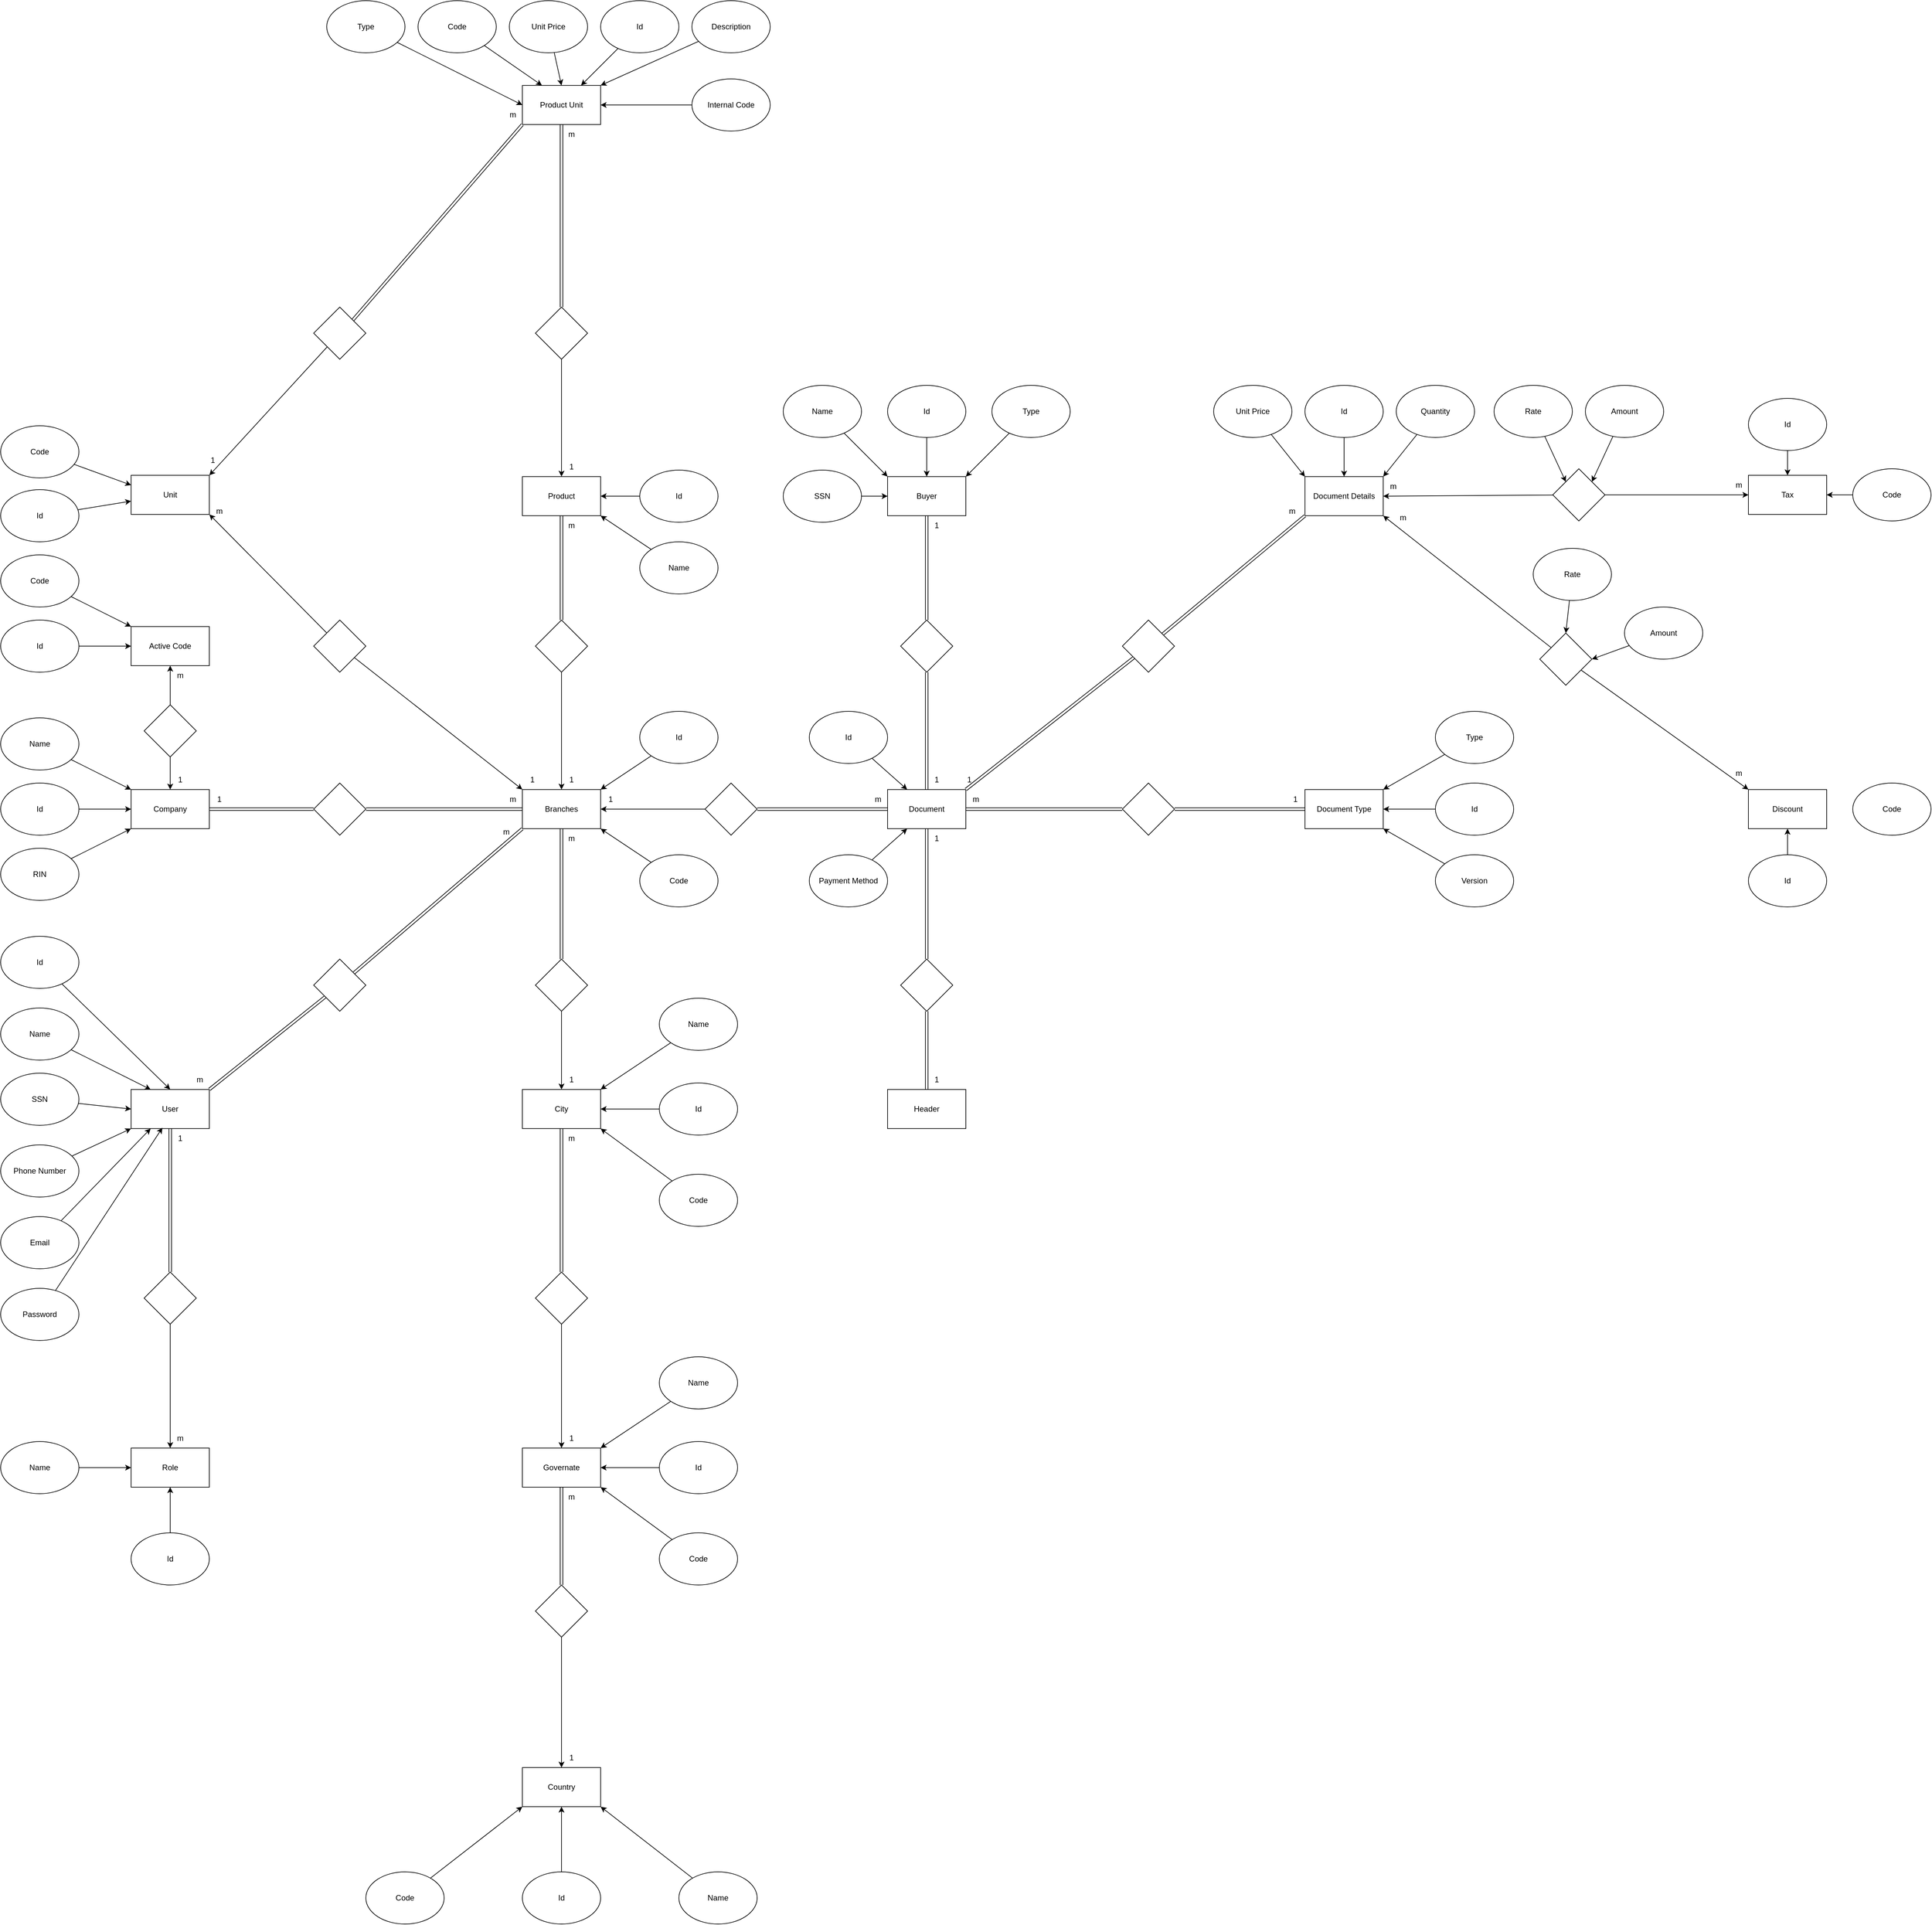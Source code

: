 <mxfile>
    <diagram id="p8Z6OzjIOa2vaRsuv6lD" name="Page-1">
        <mxGraphModel dx="4205" dy="2508" grid="1" gridSize="10" guides="1" tooltips="1" connect="1" arrows="1" fold="1" page="1" pageScale="1" pageWidth="850" pageHeight="1100" background="#FFFFFF" math="0" shadow="0">
            <root>
                <mxCell id="0"/>
                <mxCell id="1" parent="0"/>
                <mxCell id="2" value="Company" style="rounded=0;whiteSpace=wrap;html=1;" parent="1" vertex="1">
                    <mxGeometry x="-760" y="180" width="120" height="60" as="geometry"/>
                </mxCell>
                <mxCell id="4" value="User" style="rounded=0;whiteSpace=wrap;html=1;" parent="1" vertex="1">
                    <mxGeometry x="-760" y="640" width="120" height="60" as="geometry"/>
                </mxCell>
                <mxCell id="5" value="Role" style="rounded=0;whiteSpace=wrap;html=1;" parent="1" vertex="1">
                    <mxGeometry x="-760" y="1190" width="120" height="60" as="geometry"/>
                </mxCell>
                <mxCell id="6" value="Branches" style="rounded=0;whiteSpace=wrap;html=1;" parent="1" vertex="1">
                    <mxGeometry x="-160" y="180" width="120" height="60" as="geometry"/>
                </mxCell>
                <mxCell id="7" value="Country" style="rounded=0;whiteSpace=wrap;html=1;" parent="1" vertex="1">
                    <mxGeometry x="-160" y="1680" width="120" height="60" as="geometry"/>
                </mxCell>
                <mxCell id="8" value="Governate" style="rounded=0;whiteSpace=wrap;html=1;" parent="1" vertex="1">
                    <mxGeometry x="-160" y="1190" width="120" height="60" as="geometry"/>
                </mxCell>
                <mxCell id="9" value="City" style="rounded=0;whiteSpace=wrap;html=1;" parent="1" vertex="1">
                    <mxGeometry x="-160" y="640" width="120" height="60" as="geometry"/>
                </mxCell>
                <mxCell id="11" value="Document Type" style="rounded=0;whiteSpace=wrap;html=1;" parent="1" vertex="1">
                    <mxGeometry x="1040" y="180" width="120" height="60" as="geometry"/>
                </mxCell>
                <mxCell id="13" value="Header" style="rounded=0;whiteSpace=wrap;html=1;" parent="1" vertex="1">
                    <mxGeometry x="400" y="640" width="120" height="60" as="geometry"/>
                </mxCell>
                <mxCell id="15" value="Document" style="rounded=0;whiteSpace=wrap;html=1;" parent="1" vertex="1">
                    <mxGeometry x="400" y="180" width="120" height="60" as="geometry"/>
                </mxCell>
                <mxCell id="16" value="Buyer" style="rounded=0;whiteSpace=wrap;html=1;" parent="1" vertex="1">
                    <mxGeometry x="400" y="-300" width="120" height="60" as="geometry"/>
                </mxCell>
                <mxCell id="17" value="Product" style="rounded=0;whiteSpace=wrap;html=1;" parent="1" vertex="1">
                    <mxGeometry x="-160" y="-300" width="120" height="60" as="geometry"/>
                </mxCell>
                <mxCell id="18" value="Product Unit" style="rounded=0;whiteSpace=wrap;html=1;" parent="1" vertex="1">
                    <mxGeometry x="-160" y="-900" width="120" height="60" as="geometry"/>
                </mxCell>
                <mxCell id="19" value="Unit" style="rounded=0;whiteSpace=wrap;html=1;" parent="1" vertex="1">
                    <mxGeometry x="-760" y="-302" width="120" height="60" as="geometry"/>
                </mxCell>
                <mxCell id="20" value="Document Details" style="rounded=0;whiteSpace=wrap;html=1;" parent="1" vertex="1">
                    <mxGeometry x="1040" y="-300" width="120" height="60" as="geometry"/>
                </mxCell>
                <mxCell id="29" value="" style="edgeStyle=none;html=1;shape=link;" parent="1" source="23" target="6" edge="1">
                    <mxGeometry relative="1" as="geometry"/>
                </mxCell>
                <mxCell id="30" value="" style="edgeStyle=none;html=1;" parent="1" source="23" target="9" edge="1">
                    <mxGeometry relative="1" as="geometry"/>
                </mxCell>
                <mxCell id="23" value="" style="rhombus;whiteSpace=wrap;html=1;" parent="1" vertex="1">
                    <mxGeometry x="-140" y="440" width="80" height="80" as="geometry"/>
                </mxCell>
                <mxCell id="32" value="" style="edgeStyle=none;html=1;shape=link;" parent="1" source="31" target="9" edge="1">
                    <mxGeometry relative="1" as="geometry"/>
                </mxCell>
                <mxCell id="33" value="" style="edgeStyle=none;html=1;" parent="1" source="31" target="8" edge="1">
                    <mxGeometry relative="1" as="geometry"/>
                </mxCell>
                <mxCell id="31" value="" style="rhombus;whiteSpace=wrap;html=1;" parent="1" vertex="1">
                    <mxGeometry x="-140" y="920" width="80" height="80" as="geometry"/>
                </mxCell>
                <mxCell id="35" value="" style="edgeStyle=none;html=1;shape=link;" parent="1" source="34" target="8" edge="1">
                    <mxGeometry relative="1" as="geometry"/>
                </mxCell>
                <mxCell id="36" value="" style="edgeStyle=none;html=1;" parent="1" source="34" target="7" edge="1">
                    <mxGeometry relative="1" as="geometry"/>
                </mxCell>
                <mxCell id="34" value="" style="rhombus;whiteSpace=wrap;html=1;" parent="1" vertex="1">
                    <mxGeometry x="-140" y="1400" width="80" height="80" as="geometry"/>
                </mxCell>
                <mxCell id="38" value="" style="edgeStyle=none;html=1;shape=link;" parent="1" source="37" target="18" edge="1">
                    <mxGeometry relative="1" as="geometry"/>
                </mxCell>
                <mxCell id="39" value="" style="edgeStyle=none;html=1;" parent="1" source="37" target="17" edge="1">
                    <mxGeometry relative="1" as="geometry"/>
                </mxCell>
                <mxCell id="37" value="" style="rhombus;whiteSpace=wrap;html=1;" parent="1" vertex="1">
                    <mxGeometry x="-140" y="-560" width="80" height="80" as="geometry"/>
                </mxCell>
                <mxCell id="41" value="" style="edgeStyle=none;html=1;shape=link;" parent="1" source="40" target="17" edge="1">
                    <mxGeometry relative="1" as="geometry"/>
                </mxCell>
                <mxCell id="42" value="" style="edgeStyle=none;html=1;" parent="1" source="40" target="6" edge="1">
                    <mxGeometry relative="1" as="geometry"/>
                </mxCell>
                <mxCell id="40" value="" style="rhombus;whiteSpace=wrap;html=1;" parent="1" vertex="1">
                    <mxGeometry x="-140" y="-80" width="80" height="80" as="geometry"/>
                </mxCell>
                <mxCell id="44" value="" style="edgeStyle=none;html=1;shape=link;" parent="1" source="43" target="15" edge="1">
                    <mxGeometry relative="1" as="geometry"/>
                </mxCell>
                <mxCell id="45" value="" style="edgeStyle=none;html=1;" parent="1" source="43" target="6" edge="1">
                    <mxGeometry relative="1" as="geometry"/>
                </mxCell>
                <mxCell id="43" value="" style="rhombus;whiteSpace=wrap;html=1;" parent="1" vertex="1">
                    <mxGeometry x="120" y="170" width="80" height="80" as="geometry"/>
                </mxCell>
                <mxCell id="47" value="" style="edgeStyle=none;html=1;shape=link;" parent="1" source="46" target="11" edge="1">
                    <mxGeometry relative="1" as="geometry"/>
                </mxCell>
                <mxCell id="48" value="" style="edgeStyle=none;html=1;shape=link;" parent="1" source="46" target="15" edge="1">
                    <mxGeometry relative="1" as="geometry"/>
                </mxCell>
                <mxCell id="46" value="" style="rhombus;whiteSpace=wrap;html=1;" parent="1" vertex="1">
                    <mxGeometry x="760" y="170" width="80" height="80" as="geometry"/>
                </mxCell>
                <mxCell id="50" value="" style="edgeStyle=none;html=1;shape=link;" parent="1" source="49" target="6" edge="1">
                    <mxGeometry relative="1" as="geometry"/>
                </mxCell>
                <mxCell id="51" value="" style="edgeStyle=none;html=1;shape=link;" parent="1" source="49" target="2" edge="1">
                    <mxGeometry relative="1" as="geometry"/>
                </mxCell>
                <mxCell id="49" value="" style="rhombus;whiteSpace=wrap;html=1;" parent="1" vertex="1">
                    <mxGeometry x="-480" y="170" width="80" height="80" as="geometry"/>
                </mxCell>
                <mxCell id="53" style="edgeStyle=none;html=1;entryX=0;entryY=1;entryDx=0;entryDy=0;shape=link;" parent="1" source="52" target="6" edge="1">
                    <mxGeometry relative="1" as="geometry"/>
                </mxCell>
                <mxCell id="54" style="edgeStyle=none;html=1;entryX=1;entryY=0;entryDx=0;entryDy=0;shape=link;" parent="1" source="52" target="4" edge="1">
                    <mxGeometry relative="1" as="geometry"/>
                </mxCell>
                <mxCell id="52" value="" style="rhombus;whiteSpace=wrap;html=1;" parent="1" vertex="1">
                    <mxGeometry x="-480" y="440" width="80" height="80" as="geometry"/>
                </mxCell>
                <mxCell id="56" value="" style="edgeStyle=none;html=1;shape=link;" parent="1" source="55" target="4" edge="1">
                    <mxGeometry relative="1" as="geometry"/>
                </mxCell>
                <mxCell id="57" value="" style="edgeStyle=none;html=1;" parent="1" source="55" target="5" edge="1">
                    <mxGeometry relative="1" as="geometry"/>
                </mxCell>
                <mxCell id="55" value="" style="rhombus;whiteSpace=wrap;html=1;" parent="1" vertex="1">
                    <mxGeometry x="-740" y="920" width="80" height="80" as="geometry"/>
                </mxCell>
                <mxCell id="59" value="" style="edgeStyle=none;html=1;shape=link;" parent="1" source="58" target="16" edge="1">
                    <mxGeometry relative="1" as="geometry"/>
                </mxCell>
                <mxCell id="60" value="" style="edgeStyle=none;html=1;shape=link;" parent="1" source="58" target="15" edge="1">
                    <mxGeometry relative="1" as="geometry"/>
                </mxCell>
                <mxCell id="58" value="" style="rhombus;whiteSpace=wrap;html=1;" parent="1" vertex="1">
                    <mxGeometry x="420" y="-80" width="80" height="80" as="geometry"/>
                </mxCell>
                <mxCell id="62" value="" style="edgeStyle=none;html=1;shape=link;" parent="1" source="61" target="15" edge="1">
                    <mxGeometry relative="1" as="geometry"/>
                </mxCell>
                <mxCell id="63" value="" style="edgeStyle=none;html=1;shape=link;" parent="1" source="61" target="13" edge="1">
                    <mxGeometry relative="1" as="geometry"/>
                </mxCell>
                <mxCell id="61" value="" style="rhombus;whiteSpace=wrap;html=1;" parent="1" vertex="1">
                    <mxGeometry x="420" y="440" width="80" height="80" as="geometry"/>
                </mxCell>
                <mxCell id="65" style="edgeStyle=none;html=1;entryX=1;entryY=0;entryDx=0;entryDy=0;shape=link;" parent="1" source="64" target="15" edge="1">
                    <mxGeometry relative="1" as="geometry"/>
                </mxCell>
                <mxCell id="66" style="edgeStyle=none;html=1;entryX=0;entryY=1;entryDx=0;entryDy=0;shape=link;" parent="1" source="64" target="20" edge="1">
                    <mxGeometry relative="1" as="geometry"/>
                </mxCell>
                <mxCell id="64" value="" style="rhombus;whiteSpace=wrap;html=1;" parent="1" vertex="1">
                    <mxGeometry x="760" y="-80" width="80" height="80" as="geometry"/>
                </mxCell>
                <mxCell id="69" style="edgeStyle=none;html=1;entryX=1;entryY=1;entryDx=0;entryDy=0;" parent="1" source="68" target="19" edge="1">
                    <mxGeometry relative="1" as="geometry"/>
                </mxCell>
                <mxCell id="70" style="edgeStyle=none;html=1;entryX=0;entryY=0;entryDx=0;entryDy=0;" parent="1" source="68" target="6" edge="1">
                    <mxGeometry relative="1" as="geometry"/>
                </mxCell>
                <mxCell id="68" value="" style="rhombus;whiteSpace=wrap;html=1;" parent="1" vertex="1">
                    <mxGeometry x="-480" y="-80" width="80" height="80" as="geometry"/>
                </mxCell>
                <mxCell id="71" value="1" style="text;html=1;align=center;verticalAlign=middle;resizable=0;points=[];autosize=1;strokeColor=none;fillColor=none;" parent="1" vertex="1">
                    <mxGeometry x="-640" y="180" width="30" height="30" as="geometry"/>
                </mxCell>
                <mxCell id="72" value="m" style="text;html=1;align=center;verticalAlign=middle;resizable=0;points=[];autosize=1;strokeColor=none;fillColor=none;" parent="1" vertex="1">
                    <mxGeometry x="-190" y="180" width="30" height="30" as="geometry"/>
                </mxCell>
                <mxCell id="73" value="1" style="text;html=1;align=center;verticalAlign=middle;resizable=0;points=[];autosize=1;strokeColor=none;fillColor=none;" parent="1" vertex="1">
                    <mxGeometry x="-160" y="150" width="30" height="30" as="geometry"/>
                </mxCell>
                <mxCell id="74" value="m" style="text;html=1;align=center;verticalAlign=middle;resizable=0;points=[];autosize=1;strokeColor=none;fillColor=none;" parent="1" vertex="1">
                    <mxGeometry x="-640" y="-262" width="30" height="30" as="geometry"/>
                </mxCell>
                <mxCell id="76" value="" style="edgeStyle=none;html=1;exitX=1;exitY=0;exitDx=0;exitDy=0;shape=link;entryX=0;entryY=1;entryDx=0;entryDy=0;" parent="1" source="75" target="18" edge="1">
                    <mxGeometry relative="1" as="geometry">
                        <mxPoint x="-220" y="-270" as="sourcePoint"/>
                    </mxGeometry>
                </mxCell>
                <mxCell id="77" value="" style="edgeStyle=none;html=1;entryX=1;entryY=0;entryDx=0;entryDy=0;" parent="1" source="75" target="19" edge="1">
                    <mxGeometry relative="1" as="geometry"/>
                </mxCell>
                <mxCell id="75" value="" style="rhombus;whiteSpace=wrap;html=1;" parent="1" vertex="1">
                    <mxGeometry x="-480" y="-560" width="80" height="80" as="geometry"/>
                </mxCell>
                <mxCell id="78" value="1" style="text;html=1;align=center;verticalAlign=middle;resizable=0;points=[];autosize=1;strokeColor=none;fillColor=none;" parent="1" vertex="1">
                    <mxGeometry x="-650" y="-340" width="30" height="30" as="geometry"/>
                </mxCell>
                <mxCell id="79" value="m" style="text;html=1;align=center;verticalAlign=middle;resizable=0;points=[];autosize=1;strokeColor=none;fillColor=none;" parent="1" vertex="1">
                    <mxGeometry x="-190" y="-870" width="30" height="30" as="geometry"/>
                </mxCell>
                <mxCell id="80" value="1" style="text;html=1;align=center;verticalAlign=middle;resizable=0;points=[];autosize=1;strokeColor=none;fillColor=none;" parent="1" vertex="1">
                    <mxGeometry x="-100" y="150" width="30" height="30" as="geometry"/>
                </mxCell>
                <mxCell id="81" value="m" style="text;html=1;align=center;verticalAlign=middle;resizable=0;points=[];autosize=1;strokeColor=none;fillColor=none;" parent="1" vertex="1">
                    <mxGeometry x="-100" y="-240" width="30" height="30" as="geometry"/>
                </mxCell>
                <mxCell id="82" value="1" style="text;html=1;align=center;verticalAlign=middle;resizable=0;points=[];autosize=1;strokeColor=none;fillColor=none;" parent="1" vertex="1">
                    <mxGeometry x="-100" y="-330" width="30" height="30" as="geometry"/>
                </mxCell>
                <mxCell id="83" value="m" style="text;html=1;align=center;verticalAlign=middle;resizable=0;points=[];autosize=1;strokeColor=none;fillColor=none;" parent="1" vertex="1">
                    <mxGeometry x="-100" y="-840" width="30" height="30" as="geometry"/>
                </mxCell>
                <mxCell id="84" value="1" style="text;html=1;align=center;verticalAlign=middle;resizable=0;points=[];autosize=1;strokeColor=none;fillColor=none;" parent="1" vertex="1">
                    <mxGeometry x="-40" y="180" width="30" height="30" as="geometry"/>
                </mxCell>
                <mxCell id="85" value="m" style="text;html=1;align=center;verticalAlign=middle;resizable=0;points=[];autosize=1;strokeColor=none;fillColor=none;" parent="1" vertex="1">
                    <mxGeometry x="370" y="180" width="30" height="30" as="geometry"/>
                </mxCell>
                <mxCell id="86" value="1" style="text;html=1;align=center;verticalAlign=middle;resizable=0;points=[];autosize=1;strokeColor=none;fillColor=none;" parent="1" vertex="1">
                    <mxGeometry x="460" y="-240" width="30" height="30" as="geometry"/>
                </mxCell>
                <mxCell id="87" value="1" style="text;html=1;align=center;verticalAlign=middle;resizable=0;points=[];autosize=1;strokeColor=none;fillColor=none;" parent="1" vertex="1">
                    <mxGeometry x="460" y="150" width="30" height="30" as="geometry"/>
                </mxCell>
                <mxCell id="88" value="m" style="text;html=1;align=center;verticalAlign=middle;resizable=0;points=[];autosize=1;strokeColor=none;fillColor=none;" parent="1" vertex="1">
                    <mxGeometry x="520" y="180" width="30" height="30" as="geometry"/>
                </mxCell>
                <mxCell id="89" value="1" style="text;html=1;align=center;verticalAlign=middle;resizable=0;points=[];autosize=1;strokeColor=none;fillColor=none;" parent="1" vertex="1">
                    <mxGeometry x="1010" y="180" width="30" height="30" as="geometry"/>
                </mxCell>
                <mxCell id="90" value="1" style="text;html=1;align=center;verticalAlign=middle;resizable=0;points=[];autosize=1;strokeColor=none;fillColor=none;" parent="1" vertex="1">
                    <mxGeometry x="510" y="150" width="30" height="30" as="geometry"/>
                </mxCell>
                <mxCell id="92" value="1" style="text;html=1;align=center;verticalAlign=middle;resizable=0;points=[];autosize=1;strokeColor=none;fillColor=none;" parent="1" vertex="1">
                    <mxGeometry x="460" y="240" width="30" height="30" as="geometry"/>
                </mxCell>
                <mxCell id="93" value="1" style="text;html=1;align=center;verticalAlign=middle;resizable=0;points=[];autosize=1;strokeColor=none;fillColor=none;" parent="1" vertex="1">
                    <mxGeometry x="460" y="610" width="30" height="30" as="geometry"/>
                </mxCell>
                <mxCell id="94" value="m" style="text;html=1;align=center;verticalAlign=middle;resizable=0;points=[];autosize=1;strokeColor=none;fillColor=none;" parent="1" vertex="1">
                    <mxGeometry x="-200" y="230" width="30" height="30" as="geometry"/>
                </mxCell>
                <mxCell id="95" value="m" style="text;html=1;align=center;verticalAlign=middle;resizable=0;points=[];autosize=1;strokeColor=none;fillColor=none;" parent="1" vertex="1">
                    <mxGeometry x="-670" y="610" width="30" height="30" as="geometry"/>
                </mxCell>
                <mxCell id="96" value="1" style="text;html=1;align=center;verticalAlign=middle;resizable=0;points=[];autosize=1;strokeColor=none;fillColor=none;" parent="1" vertex="1">
                    <mxGeometry x="-700" y="700" width="30" height="30" as="geometry"/>
                </mxCell>
                <mxCell id="97" value="m" style="text;html=1;align=center;verticalAlign=middle;resizable=0;points=[];autosize=1;strokeColor=none;fillColor=none;" parent="1" vertex="1">
                    <mxGeometry x="-700" y="1160" width="30" height="30" as="geometry"/>
                </mxCell>
                <mxCell id="98" value="1" style="text;html=1;align=center;verticalAlign=middle;resizable=0;points=[];autosize=1;strokeColor=none;fillColor=none;" parent="1" vertex="1">
                    <mxGeometry x="-100" y="610" width="30" height="30" as="geometry"/>
                </mxCell>
                <mxCell id="99" value="m" style="text;html=1;align=center;verticalAlign=middle;resizable=0;points=[];autosize=1;strokeColor=none;fillColor=none;" parent="1" vertex="1">
                    <mxGeometry x="-100" y="240" width="30" height="30" as="geometry"/>
                </mxCell>
                <mxCell id="100" value="1" style="text;html=1;align=center;verticalAlign=middle;resizable=0;points=[];autosize=1;strokeColor=none;fillColor=none;" parent="1" vertex="1">
                    <mxGeometry x="-100" y="1160" width="30" height="30" as="geometry"/>
                </mxCell>
                <mxCell id="101" value="m" style="text;html=1;align=center;verticalAlign=middle;resizable=0;points=[];autosize=1;strokeColor=none;fillColor=none;" parent="1" vertex="1">
                    <mxGeometry x="-100" y="700" width="30" height="30" as="geometry"/>
                </mxCell>
                <mxCell id="102" value="1" style="text;html=1;align=center;verticalAlign=middle;resizable=0;points=[];autosize=1;strokeColor=none;fillColor=none;" parent="1" vertex="1">
                    <mxGeometry x="-100" y="1650" width="30" height="30" as="geometry"/>
                </mxCell>
                <mxCell id="103" value="m" style="text;html=1;align=center;verticalAlign=middle;resizable=0;points=[];autosize=1;strokeColor=none;fillColor=none;" parent="1" vertex="1">
                    <mxGeometry x="-100" y="1250" width="30" height="30" as="geometry"/>
                </mxCell>
                <mxCell id="112" style="edgeStyle=none;html=1;entryX=0;entryY=1;entryDx=0;entryDy=0;" parent="1" source="106" target="7" edge="1">
                    <mxGeometry relative="1" as="geometry"/>
                </mxCell>
                <mxCell id="106" value="Code" style="ellipse;whiteSpace=wrap;html=1;" parent="1" vertex="1">
                    <mxGeometry x="-400" y="1840" width="120" height="80" as="geometry"/>
                </mxCell>
                <mxCell id="110" value="" style="edgeStyle=none;html=1;" parent="1" source="107" target="7" edge="1">
                    <mxGeometry relative="1" as="geometry"/>
                </mxCell>
                <mxCell id="107" value="Id" style="ellipse;whiteSpace=wrap;html=1;" parent="1" vertex="1">
                    <mxGeometry x="-160" y="1840" width="120" height="80" as="geometry"/>
                </mxCell>
                <mxCell id="111" style="edgeStyle=none;html=1;entryX=1;entryY=1;entryDx=0;entryDy=0;" parent="1" source="108" target="7" edge="1">
                    <mxGeometry relative="1" as="geometry"/>
                </mxCell>
                <mxCell id="108" value="Name" style="ellipse;whiteSpace=wrap;html=1;" parent="1" vertex="1">
                    <mxGeometry x="80" y="1840" width="120" height="80" as="geometry"/>
                </mxCell>
                <mxCell id="116" value="" style="edgeStyle=none;html=1;" parent="1" source="113" target="8" edge="1">
                    <mxGeometry relative="1" as="geometry"/>
                </mxCell>
                <mxCell id="113" value="Id" style="ellipse;whiteSpace=wrap;html=1;" parent="1" vertex="1">
                    <mxGeometry x="50" y="1180" width="120" height="80" as="geometry"/>
                </mxCell>
                <mxCell id="117" style="edgeStyle=none;html=1;entryX=1;entryY=0;entryDx=0;entryDy=0;" parent="1" source="114" target="8" edge="1">
                    <mxGeometry relative="1" as="geometry"/>
                </mxCell>
                <mxCell id="114" value="Name" style="ellipse;whiteSpace=wrap;html=1;" parent="1" vertex="1">
                    <mxGeometry x="50" y="1050" width="120" height="80" as="geometry"/>
                </mxCell>
                <mxCell id="118" style="edgeStyle=none;html=1;entryX=1;entryY=1;entryDx=0;entryDy=0;" parent="1" source="115" target="8" edge="1">
                    <mxGeometry relative="1" as="geometry"/>
                </mxCell>
                <mxCell id="115" value="Code" style="ellipse;whiteSpace=wrap;html=1;" parent="1" vertex="1">
                    <mxGeometry x="50" y="1320" width="120" height="80" as="geometry"/>
                </mxCell>
                <mxCell id="122" value="" style="edgeStyle=none;html=1;" parent="1" source="119" target="9" edge="1">
                    <mxGeometry relative="1" as="geometry"/>
                </mxCell>
                <mxCell id="119" value="Id" style="ellipse;whiteSpace=wrap;html=1;" parent="1" vertex="1">
                    <mxGeometry x="50" y="630" width="120" height="80" as="geometry"/>
                </mxCell>
                <mxCell id="123" style="edgeStyle=none;html=1;entryX=1;entryY=0;entryDx=0;entryDy=0;" parent="1" source="120" target="9" edge="1">
                    <mxGeometry relative="1" as="geometry"/>
                </mxCell>
                <mxCell id="120" value="Name" style="ellipse;whiteSpace=wrap;html=1;" parent="1" vertex="1">
                    <mxGeometry x="50" y="500" width="120" height="80" as="geometry"/>
                </mxCell>
                <mxCell id="124" style="edgeStyle=none;html=1;entryX=1;entryY=1;entryDx=0;entryDy=0;" parent="1" source="121" target="9" edge="1">
                    <mxGeometry relative="1" as="geometry"/>
                </mxCell>
                <mxCell id="121" value="Code" style="ellipse;whiteSpace=wrap;html=1;" parent="1" vertex="1">
                    <mxGeometry x="50" y="770" width="120" height="80" as="geometry"/>
                </mxCell>
                <mxCell id="127" value="" style="edgeStyle=none;html=1;" parent="1" source="125" target="5" edge="1">
                    <mxGeometry relative="1" as="geometry"/>
                </mxCell>
                <mxCell id="125" value="Id" style="ellipse;whiteSpace=wrap;html=1;" parent="1" vertex="1">
                    <mxGeometry x="-760" y="1320" width="120" height="80" as="geometry"/>
                </mxCell>
                <mxCell id="128" value="" style="edgeStyle=none;html=1;" parent="1" source="126" target="5" edge="1">
                    <mxGeometry relative="1" as="geometry"/>
                </mxCell>
                <mxCell id="126" value="Name" style="ellipse;whiteSpace=wrap;html=1;" parent="1" vertex="1">
                    <mxGeometry x="-960" y="1180" width="120" height="80" as="geometry"/>
                </mxCell>
                <mxCell id="137" value="" style="edgeStyle=none;html=1;" parent="1" source="129" target="2" edge="1">
                    <mxGeometry relative="1" as="geometry"/>
                </mxCell>
                <mxCell id="129" value="Id" style="ellipse;whiteSpace=wrap;html=1;" parent="1" vertex="1">
                    <mxGeometry x="-960" y="170" width="120" height="80" as="geometry"/>
                </mxCell>
                <mxCell id="139" style="edgeStyle=none;html=1;entryX=0;entryY=1;entryDx=0;entryDy=0;" parent="1" source="130" target="2" edge="1">
                    <mxGeometry relative="1" as="geometry"/>
                </mxCell>
                <mxCell id="130" value="RIN" style="ellipse;whiteSpace=wrap;html=1;" parent="1" vertex="1">
                    <mxGeometry x="-960" y="270" width="120" height="80" as="geometry"/>
                </mxCell>
                <mxCell id="138" style="edgeStyle=none;html=1;entryX=0;entryY=0;entryDx=0;entryDy=0;" parent="1" source="132" target="2" edge="1">
                    <mxGeometry relative="1" as="geometry"/>
                </mxCell>
                <mxCell id="132" value="Name" style="ellipse;whiteSpace=wrap;html=1;" parent="1" vertex="1">
                    <mxGeometry x="-960" y="70" width="120" height="80" as="geometry"/>
                </mxCell>
                <mxCell id="133" value="Active Code" style="rounded=0;whiteSpace=wrap;html=1;" parent="1" vertex="1">
                    <mxGeometry x="-760" y="-70" width="120" height="60" as="geometry"/>
                </mxCell>
                <mxCell id="135" value="" style="edgeStyle=none;html=1;" parent="1" source="134" target="133" edge="1">
                    <mxGeometry relative="1" as="geometry"/>
                </mxCell>
                <mxCell id="136" value="" style="edgeStyle=none;html=1;" parent="1" source="134" target="2" edge="1">
                    <mxGeometry relative="1" as="geometry"/>
                </mxCell>
                <mxCell id="134" value="" style="rhombus;whiteSpace=wrap;html=1;" parent="1" vertex="1">
                    <mxGeometry x="-740" y="50" width="80" height="80" as="geometry"/>
                </mxCell>
                <mxCell id="140" value="1" style="text;html=1;align=center;verticalAlign=middle;resizable=0;points=[];autosize=1;strokeColor=none;fillColor=none;" parent="1" vertex="1">
                    <mxGeometry x="-700" y="150" width="30" height="30" as="geometry"/>
                </mxCell>
                <mxCell id="141" value="m" style="text;html=1;align=center;verticalAlign=middle;resizable=0;points=[];autosize=1;strokeColor=none;fillColor=none;" parent="1" vertex="1">
                    <mxGeometry x="-700" y="-10" width="30" height="30" as="geometry"/>
                </mxCell>
                <mxCell id="143" value="" style="edgeStyle=none;html=1;" parent="1" source="142" target="133" edge="1">
                    <mxGeometry relative="1" as="geometry"/>
                </mxCell>
                <mxCell id="142" value="Id" style="ellipse;whiteSpace=wrap;html=1;" parent="1" vertex="1">
                    <mxGeometry x="-960" y="-80" width="120" height="80" as="geometry"/>
                </mxCell>
                <mxCell id="146" style="edgeStyle=none;html=1;entryX=0;entryY=0;entryDx=0;entryDy=0;" parent="1" source="144" target="133" edge="1">
                    <mxGeometry relative="1" as="geometry"/>
                </mxCell>
                <mxCell id="144" value="Code" style="ellipse;whiteSpace=wrap;html=1;" parent="1" vertex="1">
                    <mxGeometry x="-960" y="-180" width="120" height="80" as="geometry"/>
                </mxCell>
                <mxCell id="152" value="" style="edgeStyle=none;html=1;" parent="1" source="147" target="19" edge="1">
                    <mxGeometry relative="1" as="geometry"/>
                </mxCell>
                <mxCell id="147" value="Id" style="ellipse;whiteSpace=wrap;html=1;" parent="1" vertex="1">
                    <mxGeometry x="-960" y="-280" width="120" height="80" as="geometry"/>
                </mxCell>
                <mxCell id="153" style="edgeStyle=none;html=1;entryX=0;entryY=0.25;entryDx=0;entryDy=0;" parent="1" source="148" target="19" edge="1">
                    <mxGeometry relative="1" as="geometry"/>
                </mxCell>
                <mxCell id="148" value="Code" style="ellipse;whiteSpace=wrap;html=1;" parent="1" vertex="1">
                    <mxGeometry x="-960" y="-378" width="120" height="80" as="geometry"/>
                </mxCell>
                <mxCell id="160" style="edgeStyle=none;html=1;entryX=1;entryY=0.5;entryDx=0;entryDy=0;" parent="1" source="156" target="17" edge="1">
                    <mxGeometry relative="1" as="geometry"/>
                </mxCell>
                <mxCell id="156" value="Id" style="ellipse;whiteSpace=wrap;html=1;" parent="1" vertex="1">
                    <mxGeometry x="20" y="-310" width="120" height="80" as="geometry"/>
                </mxCell>
                <mxCell id="161" style="edgeStyle=none;html=1;entryX=1;entryY=1;entryDx=0;entryDy=0;" parent="1" source="157" target="17" edge="1">
                    <mxGeometry relative="1" as="geometry"/>
                </mxCell>
                <mxCell id="157" value="Name" style="ellipse;whiteSpace=wrap;html=1;" parent="1" vertex="1">
                    <mxGeometry x="20" y="-200" width="120" height="80" as="geometry"/>
                </mxCell>
                <mxCell id="164" value="" style="edgeStyle=none;html=1;entryX=0.75;entryY=0;entryDx=0;entryDy=0;" parent="1" source="162" target="18" edge="1">
                    <mxGeometry relative="1" as="geometry"/>
                </mxCell>
                <mxCell id="162" value="Id" style="ellipse;whiteSpace=wrap;html=1;" parent="1" vertex="1">
                    <mxGeometry x="-40" y="-1030" width="120" height="80" as="geometry"/>
                </mxCell>
                <mxCell id="165" style="edgeStyle=none;html=1;entryX=1;entryY=0;entryDx=0;entryDy=0;" parent="1" source="163" target="18" edge="1">
                    <mxGeometry relative="1" as="geometry"/>
                </mxCell>
                <mxCell id="163" value="Description" style="ellipse;whiteSpace=wrap;html=1;" parent="1" vertex="1">
                    <mxGeometry x="100" y="-1030" width="120" height="80" as="geometry"/>
                </mxCell>
                <mxCell id="167" style="edgeStyle=none;html=1;entryX=0.5;entryY=0;entryDx=0;entryDy=0;" parent="1" source="166" target="18" edge="1">
                    <mxGeometry relative="1" as="geometry"/>
                </mxCell>
                <mxCell id="166" value="Unit Price" style="ellipse;whiteSpace=wrap;html=1;" parent="1" vertex="1">
                    <mxGeometry x="-180" y="-1030" width="120" height="80" as="geometry"/>
                </mxCell>
                <mxCell id="169" value="" style="edgeStyle=none;html=1;" parent="1" source="168" target="18" edge="1">
                    <mxGeometry relative="1" as="geometry"/>
                </mxCell>
                <mxCell id="168" value="Internal Code" style="ellipse;whiteSpace=wrap;html=1;" parent="1" vertex="1">
                    <mxGeometry x="100" y="-910" width="120" height="80" as="geometry"/>
                </mxCell>
                <mxCell id="254" style="edgeStyle=none;html=1;entryX=0.25;entryY=0;entryDx=0;entryDy=0;" edge="1" parent="1" source="170" target="18">
                    <mxGeometry relative="1" as="geometry"/>
                </mxCell>
                <mxCell id="170" value="Code" style="ellipse;whiteSpace=wrap;html=1;" parent="1" vertex="1">
                    <mxGeometry x="-320" y="-1030" width="120" height="80" as="geometry"/>
                </mxCell>
                <mxCell id="255" style="edgeStyle=none;html=1;entryX=0;entryY=0.5;entryDx=0;entryDy=0;" edge="1" parent="1" source="174" target="18">
                    <mxGeometry relative="1" as="geometry"/>
                </mxCell>
                <mxCell id="174" value="Type" style="ellipse;whiteSpace=wrap;html=1;" parent="1" vertex="1">
                    <mxGeometry x="-460" y="-1030" width="120" height="80" as="geometry"/>
                </mxCell>
                <mxCell id="184" style="edgeStyle=none;html=1;entryX=1;entryY=0;entryDx=0;entryDy=0;" parent="1" source="183" target="6" edge="1">
                    <mxGeometry relative="1" as="geometry"/>
                </mxCell>
                <mxCell id="183" value="Id" style="ellipse;whiteSpace=wrap;html=1;" parent="1" vertex="1">
                    <mxGeometry x="20" y="60" width="120" height="80" as="geometry"/>
                </mxCell>
                <mxCell id="186" style="edgeStyle=none;html=1;entryX=1;entryY=1;entryDx=0;entryDy=0;" parent="1" source="185" target="6" edge="1">
                    <mxGeometry relative="1" as="geometry"/>
                </mxCell>
                <mxCell id="185" value="Code" style="ellipse;whiteSpace=wrap;html=1;" parent="1" vertex="1">
                    <mxGeometry x="20" y="280" width="120" height="80" as="geometry"/>
                </mxCell>
                <mxCell id="190" style="edgeStyle=none;html=1;entryX=0.25;entryY=1;entryDx=0;entryDy=0;" parent="1" source="187" target="15" edge="1">
                    <mxGeometry relative="1" as="geometry"/>
                </mxCell>
                <mxCell id="187" value="Payment Method" style="ellipse;whiteSpace=wrap;html=1;" parent="1" vertex="1">
                    <mxGeometry x="280" y="280" width="120" height="80" as="geometry"/>
                </mxCell>
                <mxCell id="189" style="edgeStyle=none;html=1;entryX=0.25;entryY=0;entryDx=0;entryDy=0;" parent="1" source="188" target="15" edge="1">
                    <mxGeometry relative="1" as="geometry"/>
                </mxCell>
                <mxCell id="188" value="Id" style="ellipse;whiteSpace=wrap;html=1;" parent="1" vertex="1">
                    <mxGeometry x="280" y="60" width="120" height="80" as="geometry"/>
                </mxCell>
                <mxCell id="194" value="" style="edgeStyle=none;html=1;" parent="1" source="191" target="11" edge="1">
                    <mxGeometry relative="1" as="geometry"/>
                </mxCell>
                <mxCell id="191" value="Id" style="ellipse;whiteSpace=wrap;html=1;" parent="1" vertex="1">
                    <mxGeometry x="1240" y="170" width="120" height="80" as="geometry"/>
                </mxCell>
                <mxCell id="195" style="edgeStyle=none;html=1;entryX=1;entryY=0;entryDx=0;entryDy=0;" parent="1" source="192" target="11" edge="1">
                    <mxGeometry relative="1" as="geometry"/>
                </mxCell>
                <mxCell id="192" value="Type" style="ellipse;whiteSpace=wrap;html=1;" parent="1" vertex="1">
                    <mxGeometry x="1240" y="60" width="120" height="80" as="geometry"/>
                </mxCell>
                <mxCell id="196" style="edgeStyle=none;html=1;entryX=1;entryY=1;entryDx=0;entryDy=0;" parent="1" source="193" target="11" edge="1">
                    <mxGeometry relative="1" as="geometry"/>
                </mxCell>
                <mxCell id="193" value="Version" style="ellipse;whiteSpace=wrap;html=1;" parent="1" vertex="1">
                    <mxGeometry x="1240" y="280" width="120" height="80" as="geometry"/>
                </mxCell>
                <mxCell id="202" value="" style="edgeStyle=none;html=1;" parent="1" source="197" target="16" edge="1">
                    <mxGeometry relative="1" as="geometry"/>
                </mxCell>
                <mxCell id="197" value="Id" style="ellipse;whiteSpace=wrap;html=1;" parent="1" vertex="1">
                    <mxGeometry x="400" y="-440" width="120" height="80" as="geometry"/>
                </mxCell>
                <mxCell id="204" style="edgeStyle=none;html=1;entryX=0;entryY=0;entryDx=0;entryDy=0;" parent="1" source="198" target="16" edge="1">
                    <mxGeometry relative="1" as="geometry"/>
                </mxCell>
                <mxCell id="198" value="Name" style="ellipse;whiteSpace=wrap;html=1;" parent="1" vertex="1">
                    <mxGeometry x="240" y="-440" width="120" height="80" as="geometry"/>
                </mxCell>
                <mxCell id="203" style="edgeStyle=none;html=1;entryX=1;entryY=0;entryDx=0;entryDy=0;" parent="1" source="199" target="16" edge="1">
                    <mxGeometry relative="1" as="geometry"/>
                </mxCell>
                <mxCell id="199" value="Type" style="ellipse;whiteSpace=wrap;html=1;" parent="1" vertex="1">
                    <mxGeometry x="560" y="-440" width="120" height="80" as="geometry"/>
                </mxCell>
                <mxCell id="205" value="" style="edgeStyle=none;html=1;entryX=0;entryY=0.5;entryDx=0;entryDy=0;" parent="1" source="201" target="16" edge="1">
                    <mxGeometry relative="1" as="geometry"/>
                </mxCell>
                <mxCell id="201" value="SSN" style="ellipse;whiteSpace=wrap;html=1;" parent="1" vertex="1">
                    <mxGeometry x="240" y="-310" width="120" height="80" as="geometry"/>
                </mxCell>
                <mxCell id="206" value="m" style="text;html=1;align=center;verticalAlign=middle;resizable=0;points=[];autosize=1;strokeColor=none;fillColor=none;" parent="1" vertex="1">
                    <mxGeometry x="1005" y="-262" width="30" height="30" as="geometry"/>
                </mxCell>
                <mxCell id="211" style="edgeStyle=none;html=1;entryX=0;entryY=0;entryDx=0;entryDy=0;" parent="1" source="207" target="20" edge="1">
                    <mxGeometry relative="1" as="geometry"/>
                </mxCell>
                <mxCell id="207" value="Unit Price" style="ellipse;whiteSpace=wrap;html=1;" parent="1" vertex="1">
                    <mxGeometry x="900" y="-440" width="120" height="80" as="geometry"/>
                </mxCell>
                <mxCell id="210" value="" style="edgeStyle=none;html=1;" parent="1" source="208" target="20" edge="1">
                    <mxGeometry relative="1" as="geometry"/>
                </mxCell>
                <mxCell id="208" value="Id" style="ellipse;whiteSpace=wrap;html=1;" parent="1" vertex="1">
                    <mxGeometry x="1040" y="-440" width="120" height="80" as="geometry"/>
                </mxCell>
                <mxCell id="212" style="edgeStyle=none;html=1;entryX=1;entryY=0;entryDx=0;entryDy=0;" parent="1" source="209" target="20" edge="1">
                    <mxGeometry relative="1" as="geometry"/>
                </mxCell>
                <mxCell id="209" value="Quantity" style="ellipse;whiteSpace=wrap;html=1;" parent="1" vertex="1">
                    <mxGeometry x="1180" y="-440" width="120" height="80" as="geometry"/>
                </mxCell>
                <mxCell id="213" value="Tax" style="rounded=0;whiteSpace=wrap;html=1;" parent="1" vertex="1">
                    <mxGeometry x="1720" y="-302" width="120" height="60" as="geometry"/>
                </mxCell>
                <mxCell id="214" value="Discount" style="rounded=0;whiteSpace=wrap;html=1;" parent="1" vertex="1">
                    <mxGeometry x="1720" y="180" width="120" height="60" as="geometry"/>
                </mxCell>
                <mxCell id="230" value="" style="edgeStyle=none;html=1;" parent="1" source="215" target="213" edge="1">
                    <mxGeometry relative="1" as="geometry"/>
                </mxCell>
                <mxCell id="215" value="Id" style="ellipse;whiteSpace=wrap;html=1;" parent="1" vertex="1">
                    <mxGeometry x="1720" y="-420" width="120" height="80" as="geometry"/>
                </mxCell>
                <mxCell id="218" style="edgeStyle=none;html=1;entryX=1;entryY=0.5;entryDx=0;entryDy=0;" parent="1" source="216" target="20" edge="1">
                    <mxGeometry relative="1" as="geometry"/>
                </mxCell>
                <mxCell id="219" style="edgeStyle=none;html=1;entryX=0;entryY=0.5;entryDx=0;entryDy=0;" parent="1" source="216" target="213" edge="1">
                    <mxGeometry relative="1" as="geometry"/>
                </mxCell>
                <mxCell id="216" value="" style="rhombus;whiteSpace=wrap;html=1;" parent="1" vertex="1">
                    <mxGeometry x="1420" y="-312" width="80" height="80" as="geometry"/>
                </mxCell>
                <mxCell id="220" value="m" style="text;html=1;align=center;verticalAlign=middle;resizable=0;points=[];autosize=1;strokeColor=none;fillColor=none;" parent="1" vertex="1">
                    <mxGeometry x="1160" y="-300" width="30" height="30" as="geometry"/>
                </mxCell>
                <mxCell id="221" value="m" style="text;html=1;align=center;verticalAlign=middle;resizable=0;points=[];autosize=1;strokeColor=none;fillColor=none;" parent="1" vertex="1">
                    <mxGeometry x="1690" y="-302" width="30" height="30" as="geometry"/>
                </mxCell>
                <mxCell id="224" style="edgeStyle=none;html=1;entryX=1;entryY=1;entryDx=0;entryDy=0;" parent="1" source="222" target="20" edge="1">
                    <mxGeometry relative="1" as="geometry"/>
                </mxCell>
                <mxCell id="222" value="" style="rhombus;whiteSpace=wrap;html=1;" parent="1" vertex="1">
                    <mxGeometry x="1400" y="-60" width="80" height="80" as="geometry"/>
                </mxCell>
                <mxCell id="223" style="edgeStyle=none;html=1;entryX=0;entryY=0;entryDx=0;entryDy=0;entryPerimeter=0;" parent="1" source="222" target="214" edge="1">
                    <mxGeometry relative="1" as="geometry"/>
                </mxCell>
                <mxCell id="225" value="m" style="text;html=1;align=center;verticalAlign=middle;resizable=0;points=[];autosize=1;strokeColor=none;fillColor=none;" parent="1" vertex="1">
                    <mxGeometry x="1175" y="-252" width="30" height="30" as="geometry"/>
                </mxCell>
                <mxCell id="227" value="m" style="text;html=1;align=center;verticalAlign=middle;resizable=0;points=[];autosize=1;strokeColor=none;fillColor=none;" parent="1" vertex="1">
                    <mxGeometry x="1690" y="140" width="30" height="30" as="geometry"/>
                </mxCell>
                <mxCell id="229" value="" style="edgeStyle=none;html=1;" parent="1" source="228" target="214" edge="1">
                    <mxGeometry relative="1" as="geometry"/>
                </mxCell>
                <mxCell id="228" value="Id" style="ellipse;whiteSpace=wrap;html=1;" parent="1" vertex="1">
                    <mxGeometry x="1720" y="280" width="120" height="80" as="geometry"/>
                </mxCell>
                <mxCell id="236" value="" style="edgeStyle=none;html=1;" parent="1" source="231" target="213" edge="1">
                    <mxGeometry relative="1" as="geometry"/>
                </mxCell>
                <mxCell id="231" value="Code" style="ellipse;whiteSpace=wrap;html=1;" parent="1" vertex="1">
                    <mxGeometry x="1880" y="-312" width="120" height="80" as="geometry"/>
                </mxCell>
                <mxCell id="234" style="edgeStyle=none;html=1;entryX=0;entryY=0;entryDx=0;entryDy=0;" parent="1" source="232" target="216" edge="1">
                    <mxGeometry relative="1" as="geometry"/>
                </mxCell>
                <mxCell id="232" value="Rate" style="ellipse;whiteSpace=wrap;html=1;" parent="1" vertex="1">
                    <mxGeometry x="1330" y="-440" width="120" height="80" as="geometry"/>
                </mxCell>
                <mxCell id="235" style="edgeStyle=none;html=1;entryX=1;entryY=0;entryDx=0;entryDy=0;" parent="1" source="233" target="216" edge="1">
                    <mxGeometry relative="1" as="geometry"/>
                </mxCell>
                <mxCell id="233" value="Amount" style="ellipse;whiteSpace=wrap;html=1;" parent="1" vertex="1">
                    <mxGeometry x="1470" y="-440" width="120" height="80" as="geometry"/>
                </mxCell>
                <mxCell id="240" style="edgeStyle=none;html=1;entryX=1;entryY=0.5;entryDx=0;entryDy=0;" parent="1" source="237" target="222" edge="1">
                    <mxGeometry relative="1" as="geometry"/>
                </mxCell>
                <mxCell id="237" value="Amount" style="ellipse;whiteSpace=wrap;html=1;" parent="1" vertex="1">
                    <mxGeometry x="1530" y="-100" width="120" height="80" as="geometry"/>
                </mxCell>
                <mxCell id="239" style="edgeStyle=none;html=1;entryX=0.5;entryY=0;entryDx=0;entryDy=0;" parent="1" source="238" target="222" edge="1">
                    <mxGeometry relative="1" as="geometry"/>
                </mxCell>
                <mxCell id="238" value="Rate" style="ellipse;whiteSpace=wrap;html=1;" parent="1" vertex="1">
                    <mxGeometry x="1390" y="-190" width="120" height="80" as="geometry"/>
                </mxCell>
                <mxCell id="241" value="Code" style="ellipse;whiteSpace=wrap;html=1;" parent="1" vertex="1">
                    <mxGeometry x="1880" y="170" width="120" height="80" as="geometry"/>
                </mxCell>
                <mxCell id="248" style="edgeStyle=none;html=1;entryX=0.5;entryY=0;entryDx=0;entryDy=0;" parent="1" source="242" target="4" edge="1">
                    <mxGeometry relative="1" as="geometry"/>
                </mxCell>
                <mxCell id="242" value="Id" style="ellipse;whiteSpace=wrap;html=1;" parent="1" vertex="1">
                    <mxGeometry x="-960" y="405" width="120" height="80" as="geometry"/>
                </mxCell>
                <mxCell id="249" style="edgeStyle=none;html=1;entryX=0.25;entryY=0;entryDx=0;entryDy=0;" parent="1" source="243" target="4" edge="1">
                    <mxGeometry relative="1" as="geometry"/>
                </mxCell>
                <mxCell id="243" value="Name" style="ellipse;whiteSpace=wrap;html=1;" parent="1" vertex="1">
                    <mxGeometry x="-960" y="515" width="120" height="80" as="geometry"/>
                </mxCell>
                <mxCell id="250" style="edgeStyle=none;html=1;entryX=0;entryY=0.5;entryDx=0;entryDy=0;" parent="1" source="244" target="4" edge="1">
                    <mxGeometry relative="1" as="geometry"/>
                </mxCell>
                <mxCell id="244" value="SSN" style="ellipse;whiteSpace=wrap;html=1;" parent="1" vertex="1">
                    <mxGeometry x="-960" y="615" width="120" height="80" as="geometry"/>
                </mxCell>
                <mxCell id="251" style="edgeStyle=none;html=1;entryX=0;entryY=1;entryDx=0;entryDy=0;" parent="1" source="245" target="4" edge="1">
                    <mxGeometry relative="1" as="geometry"/>
                </mxCell>
                <mxCell id="245" value="Phone Number" style="ellipse;whiteSpace=wrap;html=1;" parent="1" vertex="1">
                    <mxGeometry x="-960" y="725" width="120" height="80" as="geometry"/>
                </mxCell>
                <mxCell id="252" style="edgeStyle=none;html=1;entryX=0.25;entryY=1;entryDx=0;entryDy=0;" parent="1" source="246" target="4" edge="1">
                    <mxGeometry relative="1" as="geometry"/>
                </mxCell>
                <mxCell id="246" value="Email" style="ellipse;whiteSpace=wrap;html=1;" parent="1" vertex="1">
                    <mxGeometry x="-960" y="835" width="120" height="80" as="geometry"/>
                </mxCell>
                <mxCell id="247" value="Password" style="ellipse;whiteSpace=wrap;html=1;" parent="1" vertex="1">
                    <mxGeometry x="-960" y="945" width="120" height="80" as="geometry"/>
                </mxCell>
                <mxCell id="253" style="edgeStyle=none;html=1;entryX=0.4;entryY=0.979;entryDx=0;entryDy=0;entryPerimeter=0;" parent="1" source="247" target="4" edge="1">
                    <mxGeometry relative="1" as="geometry"/>
                </mxCell>
            </root>
        </mxGraphModel>
    </diagram>
</mxfile>
